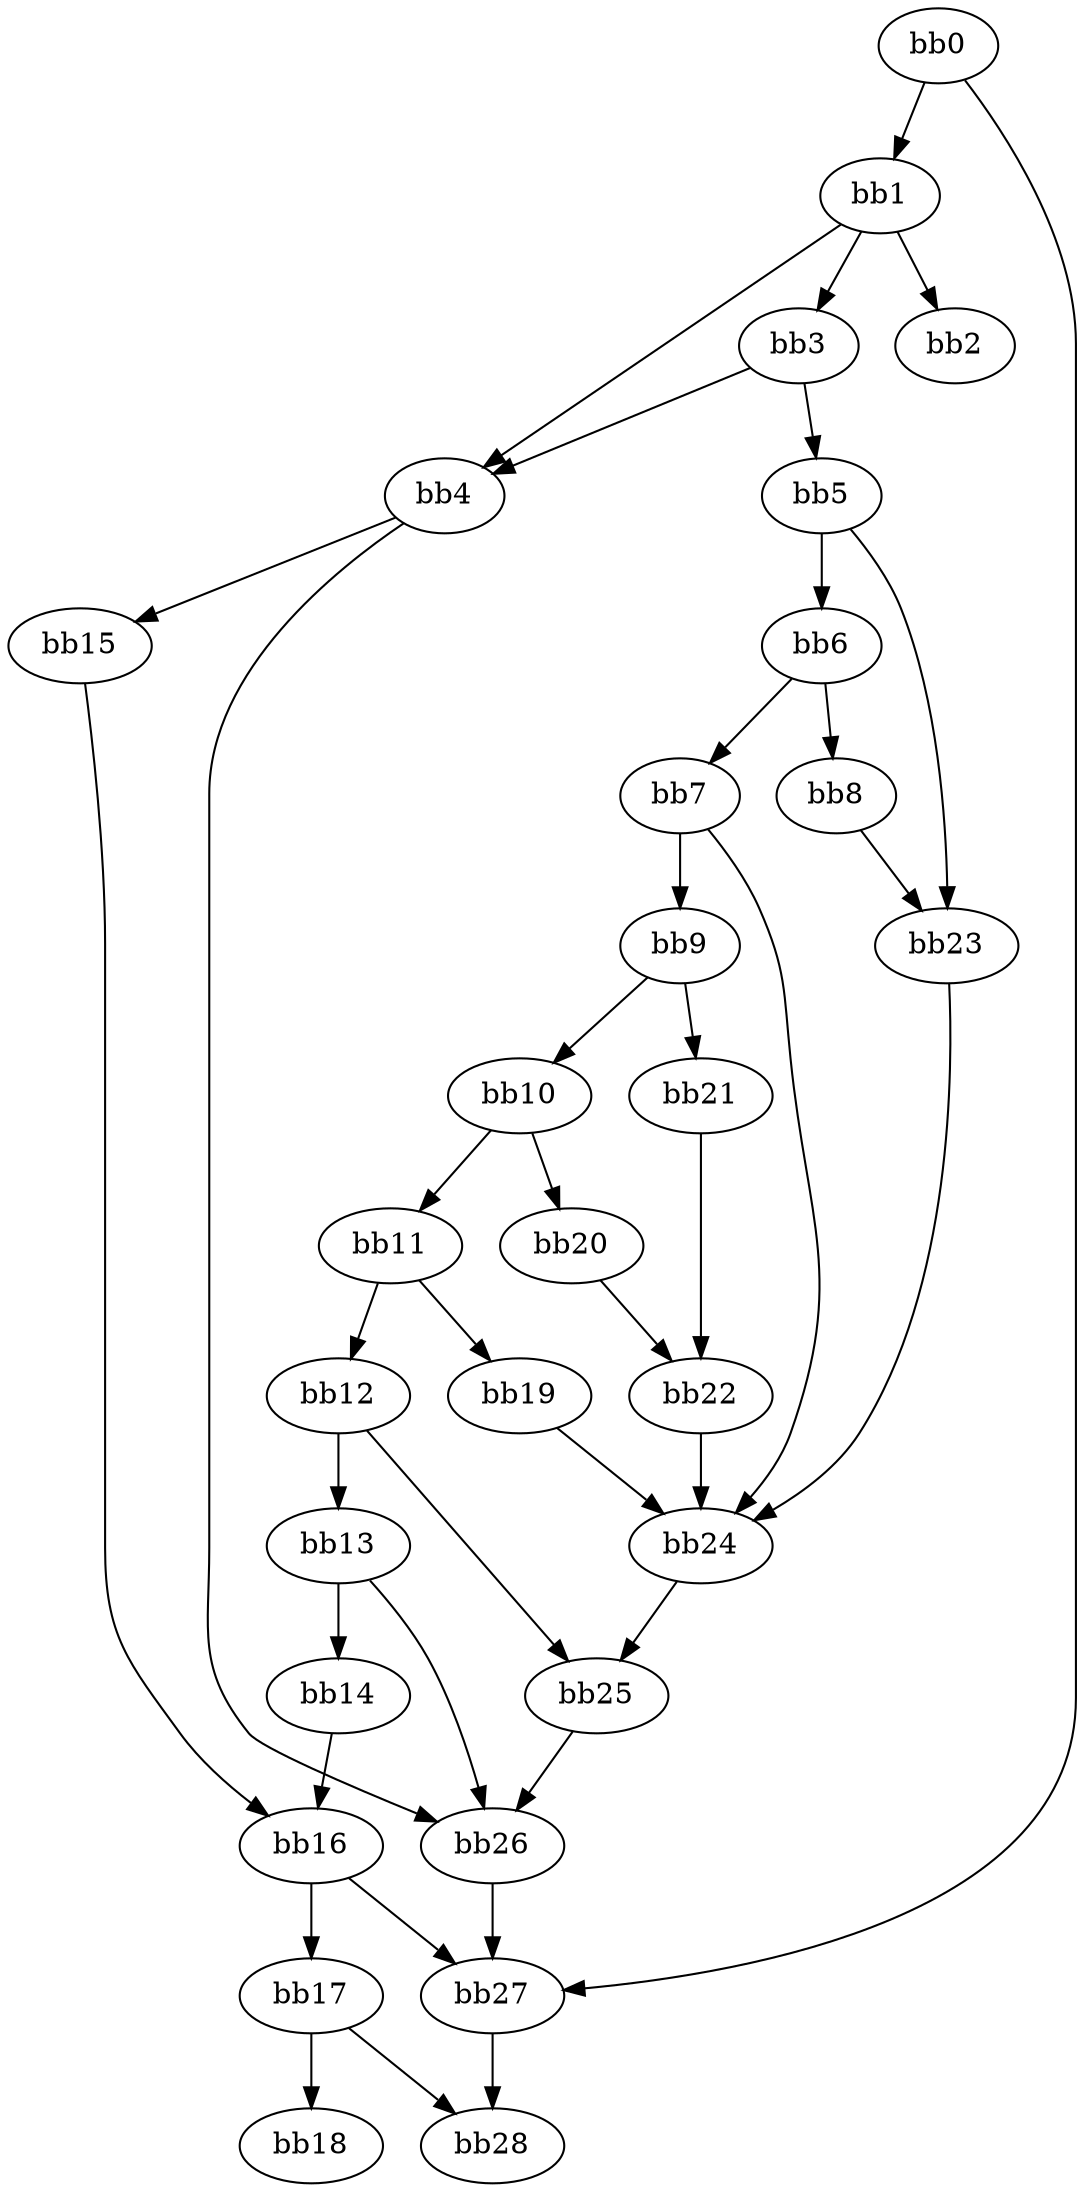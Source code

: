 digraph {
    0 [ label = "bb0\l" ]
    1 [ label = "bb1\l" ]
    2 [ label = "bb2\l" ]
    3 [ label = "bb3\l" ]
    4 [ label = "bb4\l" ]
    5 [ label = "bb5\l" ]
    6 [ label = "bb6\l" ]
    7 [ label = "bb7\l" ]
    8 [ label = "bb8\l" ]
    9 [ label = "bb9\l" ]
    10 [ label = "bb10\l" ]
    11 [ label = "bb11\l" ]
    12 [ label = "bb12\l" ]
    13 [ label = "bb13\l" ]
    14 [ label = "bb14\l" ]
    15 [ label = "bb15\l" ]
    16 [ label = "bb16\l" ]
    17 [ label = "bb17\l" ]
    18 [ label = "bb18\l" ]
    19 [ label = "bb19\l" ]
    20 [ label = "bb20\l" ]
    21 [ label = "bb21\l" ]
    22 [ label = "bb22\l" ]
    23 [ label = "bb23\l" ]
    24 [ label = "bb24\l" ]
    25 [ label = "bb25\l" ]
    26 [ label = "bb26\l" ]
    27 [ label = "bb27\l" ]
    28 [ label = "bb28\l" ]
    0 -> 1 [ ]
    0 -> 27 [ ]
    1 -> 2 [ ]
    1 -> 3 [ ]
    1 -> 4 [ ]
    3 -> 4 [ ]
    3 -> 5 [ ]
    4 -> 15 [ ]
    4 -> 26 [ ]
    5 -> 6 [ ]
    5 -> 23 [ ]
    6 -> 7 [ ]
    6 -> 8 [ ]
    7 -> 9 [ ]
    7 -> 24 [ ]
    8 -> 23 [ ]
    9 -> 10 [ ]
    9 -> 21 [ ]
    10 -> 11 [ ]
    10 -> 20 [ ]
    11 -> 12 [ ]
    11 -> 19 [ ]
    12 -> 13 [ ]
    12 -> 25 [ ]
    13 -> 14 [ ]
    13 -> 26 [ ]
    14 -> 16 [ ]
    15 -> 16 [ ]
    16 -> 17 [ ]
    16 -> 27 [ ]
    17 -> 18 [ ]
    17 -> 28 [ ]
    19 -> 24 [ ]
    20 -> 22 [ ]
    21 -> 22 [ ]
    22 -> 24 [ ]
    23 -> 24 [ ]
    24 -> 25 [ ]
    25 -> 26 [ ]
    26 -> 27 [ ]
    27 -> 28 [ ]
}

